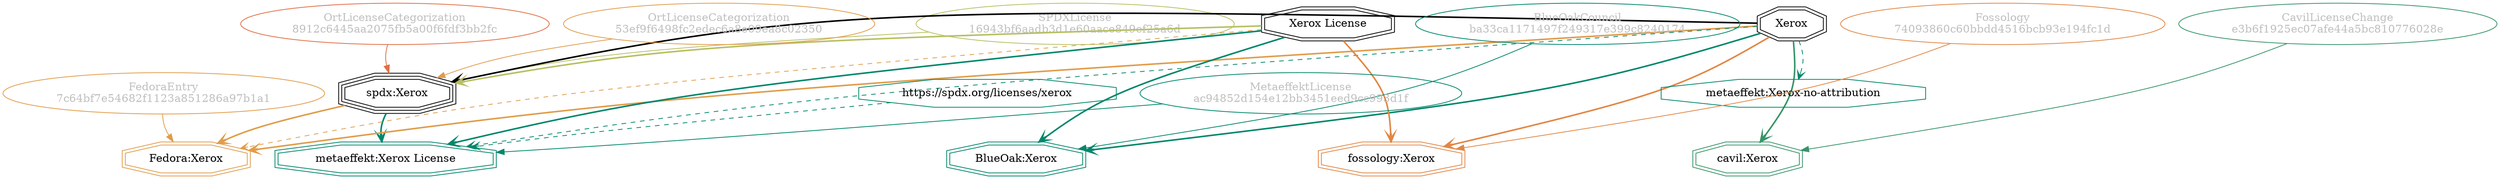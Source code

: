 strict digraph {
    node [shape=box];
    graph [splines=curved];
    4369 [label="SPDXLicense\n16943bf6aadb3d1e60aace849ef25a6d"
         ,fontcolor=gray
         ,color="#b8bf62"
         ,fillcolor="beige;1"
         ,shape=ellipse];
    4370 [label="spdx:Xerox"
         ,shape=tripleoctagon];
    4371 [label=Xerox
         ,shape=doubleoctagon];
    4372 [label="Xerox License"
         ,shape=doubleoctagon];
    8503 [label="FedoraEntry\n7c64bf7e54682f1123a851286a97b1a1"
         ,fontcolor=gray
         ,color="#e09d4b"
         ,fillcolor="beige;1"
         ,shape=ellipse];
    8504 [label="Fedora:Xerox"
         ,color="#e09d4b"
         ,shape=doubleoctagon];
    8706 [label="BlueOakCouncil\nba33ca1171497f249317e399c8240174"
         ,fontcolor=gray
         ,color="#00876c"
         ,fillcolor="beige;1"
         ,shape=ellipse];
    8707 [label="BlueOak:Xerox"
         ,color="#00876c"
         ,shape=doubleoctagon];
    28018 [label="Fossology\n74093860c60bbdd4516bcb93e194fc1d"
          ,fontcolor=gray
          ,color="#e18745"
          ,fillcolor="beige;1"
          ,shape=ellipse];
    28019 [label="fossology:Xerox"
          ,color="#e18745"
          ,shape=doubleoctagon];
    35264 [label="OrtLicenseCategorization\n8912c6445aa2075fb5a00f6fdf3bb2fc"
          ,fontcolor=gray
          ,color="#e06f45"
          ,fillcolor="beige;1"
          ,shape=ellipse];
    36272 [label="OrtLicenseCategorization\n53ef9f6498fc2edec6a8e09ea8c02350"
          ,fontcolor=gray
          ,color="#e09d4b"
          ,fillcolor="beige;1"
          ,shape=ellipse];
    38141 [label="CavilLicenseChange\ne3b6f1925ec07afe44a5bc810776028e"
          ,fontcolor=gray
          ,color="#379469"
          ,fillcolor="beige;1"
          ,shape=ellipse];
    38142 [label="cavil:Xerox"
          ,color="#379469"
          ,shape=doubleoctagon];
    49686 [label="MetaeffektLicense\nac94852d154e12bb3451eed9cc993d1f"
          ,fontcolor=gray
          ,color="#00876c"
          ,fillcolor="beige;1"
          ,shape=ellipse];
    49687 [label="metaeffekt:Xerox License"
          ,color="#00876c"
          ,shape=doubleoctagon];
    49688 [label="https://spdx.org/licenses/xerox"
          ,color="#00876c"
          ,shape=octagon];
    49691 [label="metaeffekt:Xerox-no-attribution"
          ,color="#00876c"
          ,shape=octagon];
    4369 -> 4370 [weight=0.5
                 ,color="#b8bf62"];
    4370 -> 8504 [style=bold
                 ,arrowhead=vee
                 ,weight=0.7
                 ,color="#e09d4b"];
    4370 -> 49687 [style=bold
                  ,arrowhead=vee
                  ,weight=0.7
                  ,color="#00876c"];
    4371 -> 4370 [style=bold
                 ,arrowhead=vee
                 ,weight=0.7];
    4371 -> 8504 [style=bold
                 ,arrowhead=vee
                 ,weight=0.7
                 ,color="#e09d4b"];
    4371 -> 8504 [style=bold
                 ,arrowhead=vee
                 ,weight=0.7
                 ,color="#e09d4b"];
    4371 -> 8707 [style=bold
                 ,arrowhead=vee
                 ,weight=0.7
                 ,color="#00876c"];
    4371 -> 28019 [style=bold
                  ,arrowhead=vee
                  ,weight=0.7
                  ,color="#e18745"];
    4371 -> 38142 [style=bold
                  ,arrowhead=vee
                  ,weight=0.7
                  ,color="#379469"];
    4371 -> 38142 [style=bold
                  ,arrowhead=vee
                  ,weight=0.7
                  ,color="#379469"];
    4371 -> 49687 [style=dashed
                  ,arrowhead=vee
                  ,weight=0.5
                  ,color="#00876c"];
    4371 -> 49691 [style=dashed
                  ,arrowhead=vee
                  ,weight=0.5
                  ,color="#00876c"];
    4372 -> 4370 [style=bold
                 ,arrowhead=vee
                 ,weight=0.7
                 ,color="#b8bf62"];
    4372 -> 8504 [style=dashed
                 ,arrowhead=vee
                 ,weight=0.5
                 ,color="#e09d4b"];
    4372 -> 8707 [style=bold
                 ,arrowhead=vee
                 ,weight=0.7
                 ,color="#00876c"];
    4372 -> 28019 [style=bold
                  ,arrowhead=vee
                  ,weight=0.7
                  ,color="#e18745"];
    4372 -> 49687 [style=bold
                  ,arrowhead=vee
                  ,weight=0.7
                  ,color="#00876c"];
    4372 -> 49687 [style=bold
                  ,arrowhead=vee
                  ,weight=0.7
                  ,color="#00876c"];
    8503 -> 8504 [weight=0.5
                 ,color="#e09d4b"];
    8706 -> 8707 [weight=0.5
                 ,color="#00876c"];
    28018 -> 28019 [weight=0.5
                   ,color="#e18745"];
    35264 -> 4370 [weight=0.5
                  ,color="#e06f45"];
    36272 -> 4370 [weight=0.5
                  ,color="#e09d4b"];
    38141 -> 38142 [weight=0.5
                   ,color="#379469"];
    49686 -> 49687 [weight=0.5
                   ,color="#00876c"];
    49688 -> 49687 [style=dashed
                   ,arrowhead=vee
                   ,weight=0.5
                   ,color="#00876c"];
}
